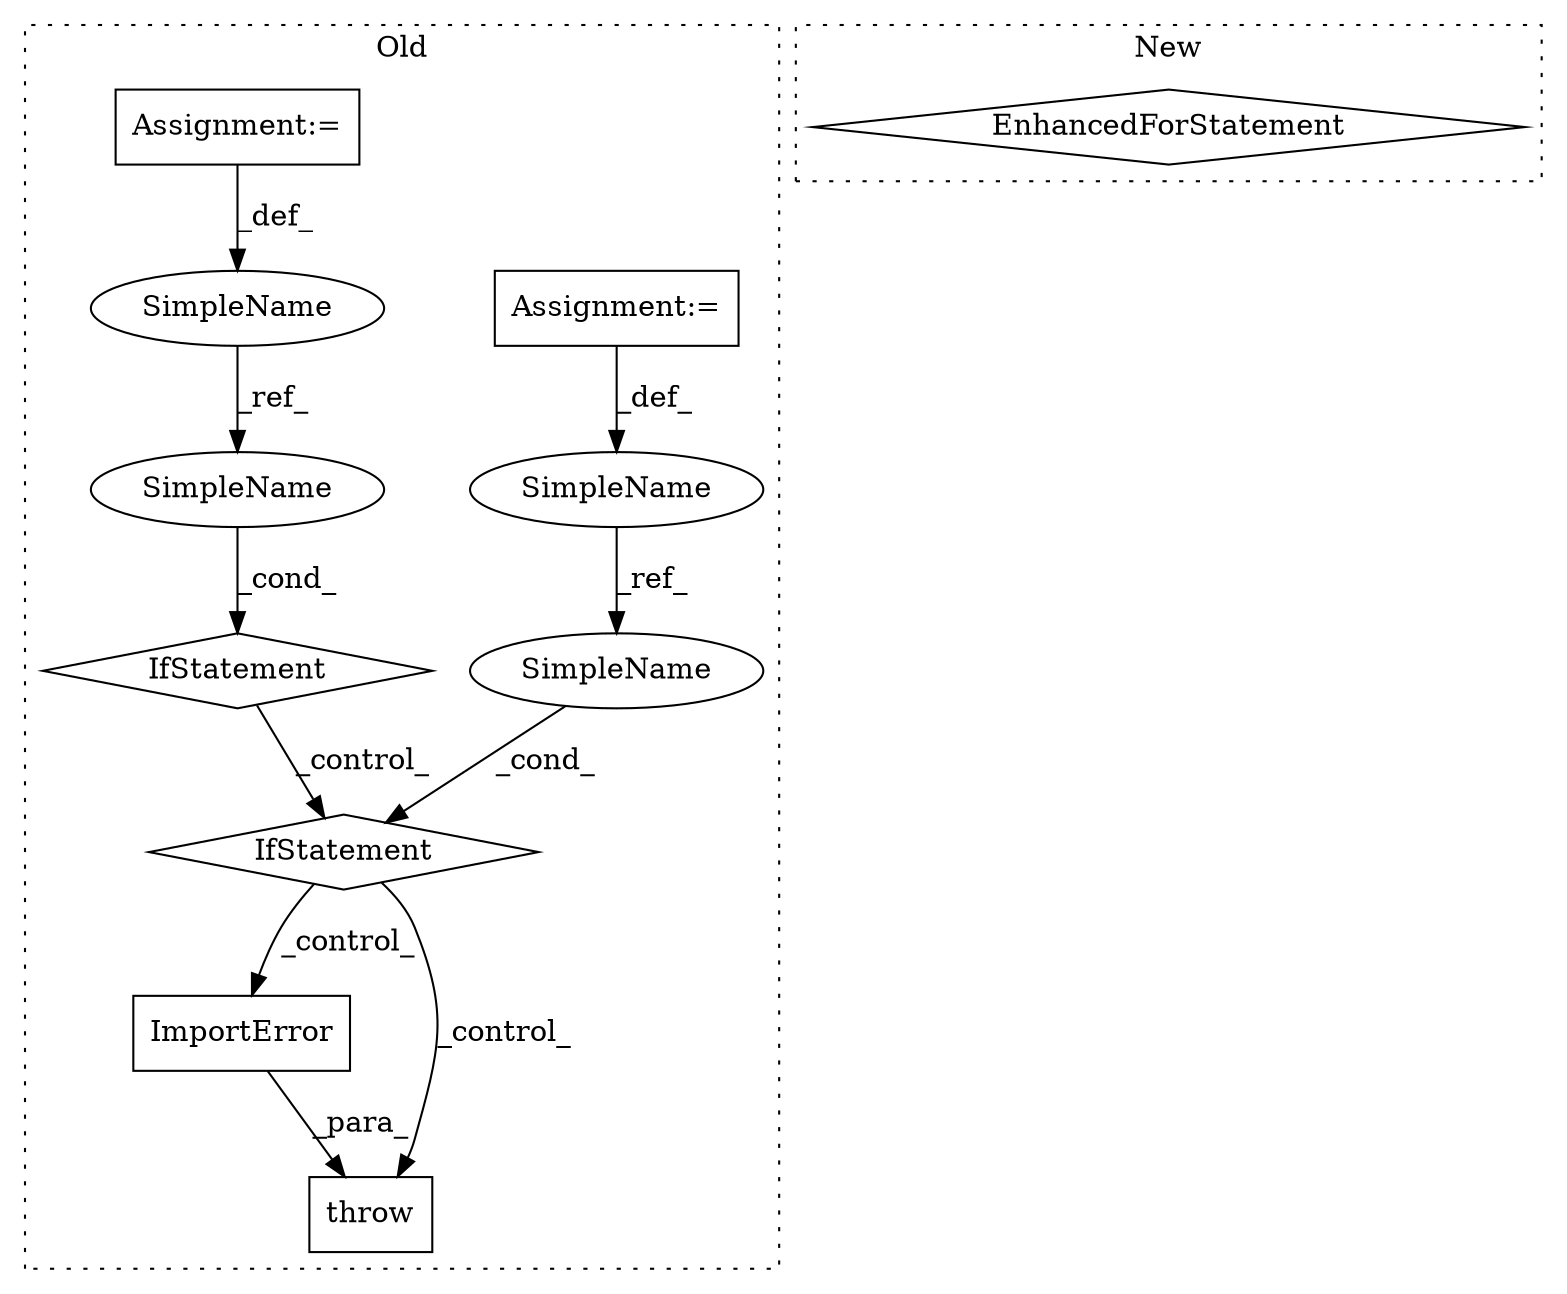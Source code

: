 digraph G {
subgraph cluster0 {
1 [label="ImportError" a="32" s="1812,1893" l="12,1" shape="box"];
3 [label="IfStatement" a="25" s="1686,1705" l="4,2" shape="diamond"];
4 [label="SimpleName" a="42" s="1161" l="15" shape="ellipse"];
5 [label="throw" a="53" s="1806" l="6" shape="box"];
6 [label="IfStatement" a="25" s="1548,1567" l="4,2" shape="diamond"];
7 [label="SimpleName" a="42" s="1364" l="15" shape="ellipse"];
8 [label="Assignment:=" a="7" s="1176" l="1" shape="box"];
9 [label="Assignment:=" a="7" s="1379" l="1" shape="box"];
10 [label="SimpleName" a="42" s="1690" l="15" shape="ellipse"];
11 [label="SimpleName" a="42" s="1552" l="15" shape="ellipse"];
label = "Old";
style="dotted";
}
subgraph cluster1 {
2 [label="EnhancedForStatement" a="70" s="1188,1300" l="57,2" shape="diamond"];
label = "New";
style="dotted";
}
1 -> 5 [label="_para_"];
3 -> 5 [label="_control_"];
3 -> 1 [label="_control_"];
4 -> 10 [label="_ref_"];
6 -> 3 [label="_control_"];
7 -> 11 [label="_ref_"];
8 -> 4 [label="_def_"];
9 -> 7 [label="_def_"];
10 -> 3 [label="_cond_"];
11 -> 6 [label="_cond_"];
}